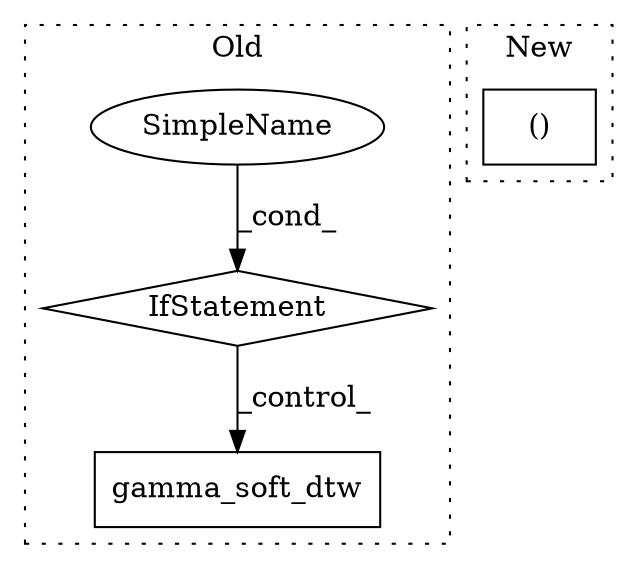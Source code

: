 digraph G {
subgraph cluster0 {
1 [label="gamma_soft_dtw" a="32" s="6982,7022" l="15,1" shape="box"];
3 [label="IfStatement" a="25" s="6947,6966" l="4,2" shape="diamond"];
4 [label="SimpleName" a="42" s="" l="" shape="ellipse"];
label = "Old";
style="dotted";
}
subgraph cluster1 {
2 [label="()" a="106" s="8324" l="15" shape="box"];
label = "New";
style="dotted";
}
3 -> 1 [label="_control_"];
4 -> 3 [label="_cond_"];
}